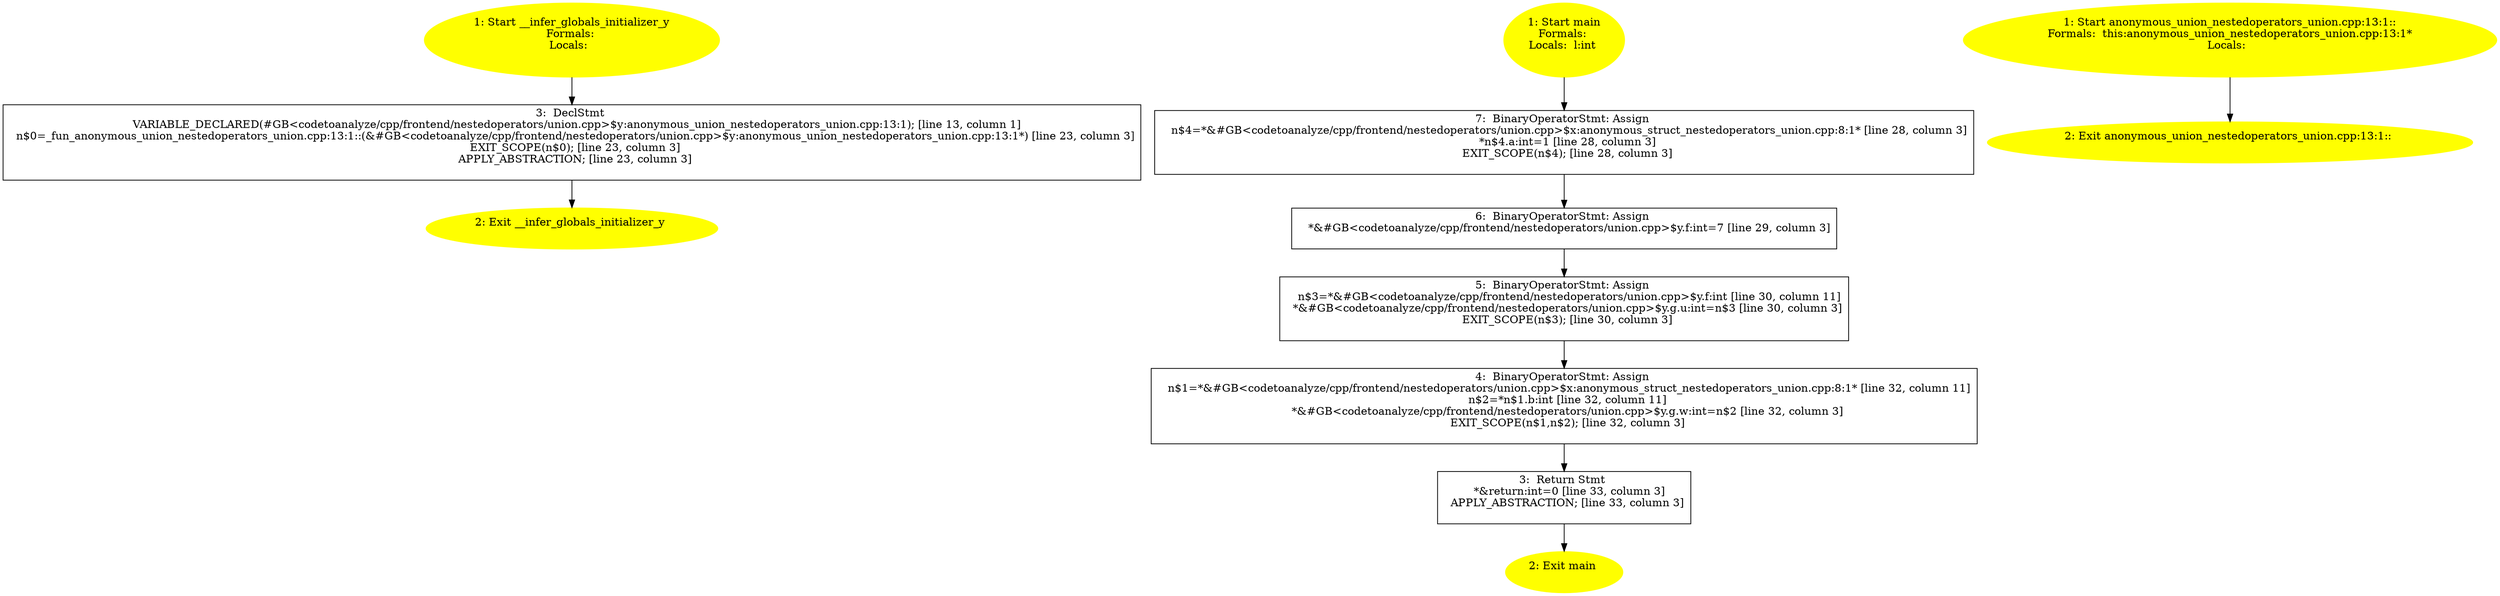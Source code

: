 /* @generated */
digraph cfg {
"__infer_globals_initializer_y.0ea250be2dd991733c9131c53abc3c54_1" [label="1: Start __infer_globals_initializer_y\nFormals: \nLocals:  \n  " color=yellow style=filled]
	

	 "__infer_globals_initializer_y.0ea250be2dd991733c9131c53abc3c54_1" -> "__infer_globals_initializer_y.0ea250be2dd991733c9131c53abc3c54_3" ;
"__infer_globals_initializer_y.0ea250be2dd991733c9131c53abc3c54_2" [label="2: Exit __infer_globals_initializer_y \n  " color=yellow style=filled]
	

"__infer_globals_initializer_y.0ea250be2dd991733c9131c53abc3c54_3" [label="3:  DeclStmt \n   VARIABLE_DECLARED(#GB<codetoanalyze/cpp/frontend/nestedoperators/union.cpp>$y:anonymous_union_nestedoperators_union.cpp:13:1); [line 13, column 1]\n  n$0=_fun_anonymous_union_nestedoperators_union.cpp:13:1::(&#GB<codetoanalyze/cpp/frontend/nestedoperators/union.cpp>$y:anonymous_union_nestedoperators_union.cpp:13:1*) [line 23, column 3]\n  EXIT_SCOPE(n$0); [line 23, column 3]\n  APPLY_ABSTRACTION; [line 23, column 3]\n " shape="box"]
	

	 "__infer_globals_initializer_y.0ea250be2dd991733c9131c53abc3c54_3" -> "__infer_globals_initializer_y.0ea250be2dd991733c9131c53abc3c54_2" ;
"main.fad58de7366495db4650cfefac2fcd61_1" [label="1: Start main\nFormals: \nLocals:  l:int \n  " color=yellow style=filled]
	

	 "main.fad58de7366495db4650cfefac2fcd61_1" -> "main.fad58de7366495db4650cfefac2fcd61_7" ;
"main.fad58de7366495db4650cfefac2fcd61_2" [label="2: Exit main \n  " color=yellow style=filled]
	

"main.fad58de7366495db4650cfefac2fcd61_3" [label="3:  Return Stmt \n   *&return:int=0 [line 33, column 3]\n  APPLY_ABSTRACTION; [line 33, column 3]\n " shape="box"]
	

	 "main.fad58de7366495db4650cfefac2fcd61_3" -> "main.fad58de7366495db4650cfefac2fcd61_2" ;
"main.fad58de7366495db4650cfefac2fcd61_4" [label="4:  BinaryOperatorStmt: Assign \n   n$1=*&#GB<codetoanalyze/cpp/frontend/nestedoperators/union.cpp>$x:anonymous_struct_nestedoperators_union.cpp:8:1* [line 32, column 11]\n  n$2=*n$1.b:int [line 32, column 11]\n  *&#GB<codetoanalyze/cpp/frontend/nestedoperators/union.cpp>$y.g.w:int=n$2 [line 32, column 3]\n  EXIT_SCOPE(n$1,n$2); [line 32, column 3]\n " shape="box"]
	

	 "main.fad58de7366495db4650cfefac2fcd61_4" -> "main.fad58de7366495db4650cfefac2fcd61_3" ;
"main.fad58de7366495db4650cfefac2fcd61_5" [label="5:  BinaryOperatorStmt: Assign \n   n$3=*&#GB<codetoanalyze/cpp/frontend/nestedoperators/union.cpp>$y.f:int [line 30, column 11]\n  *&#GB<codetoanalyze/cpp/frontend/nestedoperators/union.cpp>$y.g.u:int=n$3 [line 30, column 3]\n  EXIT_SCOPE(n$3); [line 30, column 3]\n " shape="box"]
	

	 "main.fad58de7366495db4650cfefac2fcd61_5" -> "main.fad58de7366495db4650cfefac2fcd61_4" ;
"main.fad58de7366495db4650cfefac2fcd61_6" [label="6:  BinaryOperatorStmt: Assign \n   *&#GB<codetoanalyze/cpp/frontend/nestedoperators/union.cpp>$y.f:int=7 [line 29, column 3]\n " shape="box"]
	

	 "main.fad58de7366495db4650cfefac2fcd61_6" -> "main.fad58de7366495db4650cfefac2fcd61_5" ;
"main.fad58de7366495db4650cfefac2fcd61_7" [label="7:  BinaryOperatorStmt: Assign \n   n$4=*&#GB<codetoanalyze/cpp/frontend/nestedoperators/union.cpp>$x:anonymous_struct_nestedoperators_union.cpp:8:1* [line 28, column 3]\n  *n$4.a:int=1 [line 28, column 3]\n  EXIT_SCOPE(n$4); [line 28, column 3]\n " shape="box"]
	

	 "main.fad58de7366495db4650cfefac2fcd61_7" -> "main.fad58de7366495db4650cfefac2fcd61_6" ;
"#anonymous_union_nestedoperators_union.cpp:13:1#{12517556114589879497}.421be16393d3467be45cc1c1ca7ddb2b_1" [label="1: Start anonymous_union_nestedoperators_union.cpp:13:1::\nFormals:  this:anonymous_union_nestedoperators_union.cpp:13:1*\nLocals:  \n  " color=yellow style=filled]
	

	 "#anonymous_union_nestedoperators_union.cpp:13:1#{12517556114589879497}.421be16393d3467be45cc1c1ca7ddb2b_1" -> "#anonymous_union_nestedoperators_union.cpp:13:1#{12517556114589879497}.421be16393d3467be45cc1c1ca7ddb2b_2" ;
"#anonymous_union_nestedoperators_union.cpp:13:1#{12517556114589879497}.421be16393d3467be45cc1c1ca7ddb2b_2" [label="2: Exit anonymous_union_nestedoperators_union.cpp:13:1:: \n  " color=yellow style=filled]
	

}

